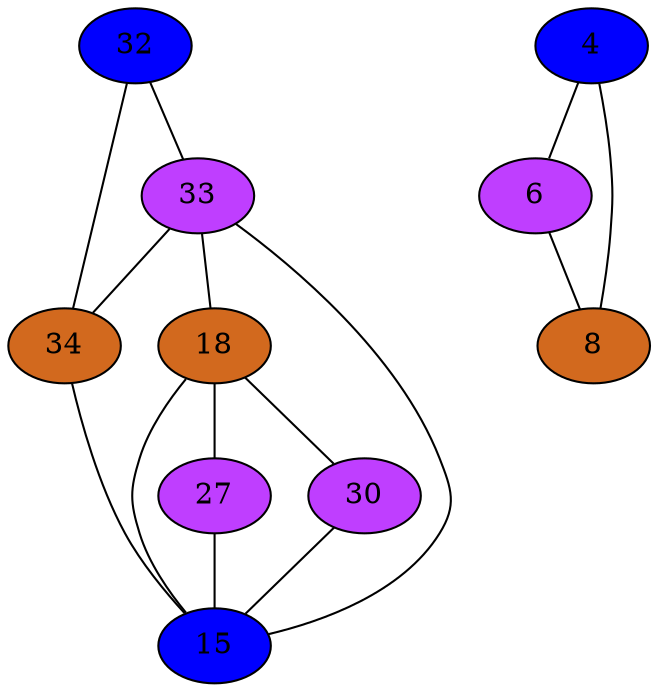 strict graph {
32[label="32" style=filled fillcolor="blue1"];
32 -- 33
32 -- 34
33[label="33" style=filled fillcolor="darkorchid1"];
33 -- 32
33 -- 34
33 -- 18
33 -- 15
34[label="34" style=filled fillcolor="chocolate"];
34 -- 32
34 -- 33
34 -- 15
18[label="18" style=filled fillcolor="chocolate"];
18 -- 33
18 -- 27
18 -- 30
18 -- 15
4[label="4" style=filled fillcolor="blue1"];
4 -- 6
4 -- 8
6[label="6" style=filled fillcolor="darkorchid1"];
6 -- 4
6 -- 8
8[label="8" style=filled fillcolor="chocolate"];
8 -- 4
8 -- 6
27[label="27" style=filled fillcolor="darkorchid1"];
27 -- 18
27 -- 15
30[label="30" style=filled fillcolor="darkorchid1"];
30 -- 18
30 -- 15
15[label="15" style=filled fillcolor="blue1"];
15 -- 33
15 -- 18
15 -- 34
15 -- 27
15 -- 30
}